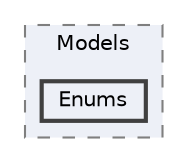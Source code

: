 digraph "E:/Users/venel/Desktop/TravellerV2/traveller/Traveller-Server/Models/Enums"
{
 // LATEX_PDF_SIZE
  bgcolor="transparent";
  edge [fontname=Helvetica,fontsize=10,labelfontname=Helvetica,labelfontsize=10];
  node [fontname=Helvetica,fontsize=10,shape=box,height=0.2,width=0.4];
  compound=true
  subgraph clusterdir_9a72a53d185d6de234182ebe7213694d {
    graph [ bgcolor="#edf0f7", pencolor="grey50", label="Models", fontname=Helvetica,fontsize=10 style="filled,dashed", URL="dir_9a72a53d185d6de234182ebe7213694d.html",tooltip=""]
  dir_2067838a462620941919c5805b429ae1 [label="Enums", fillcolor="#edf0f7", color="grey25", style="filled,bold", URL="dir_2067838a462620941919c5805b429ae1.html",tooltip=""];
  }
}
